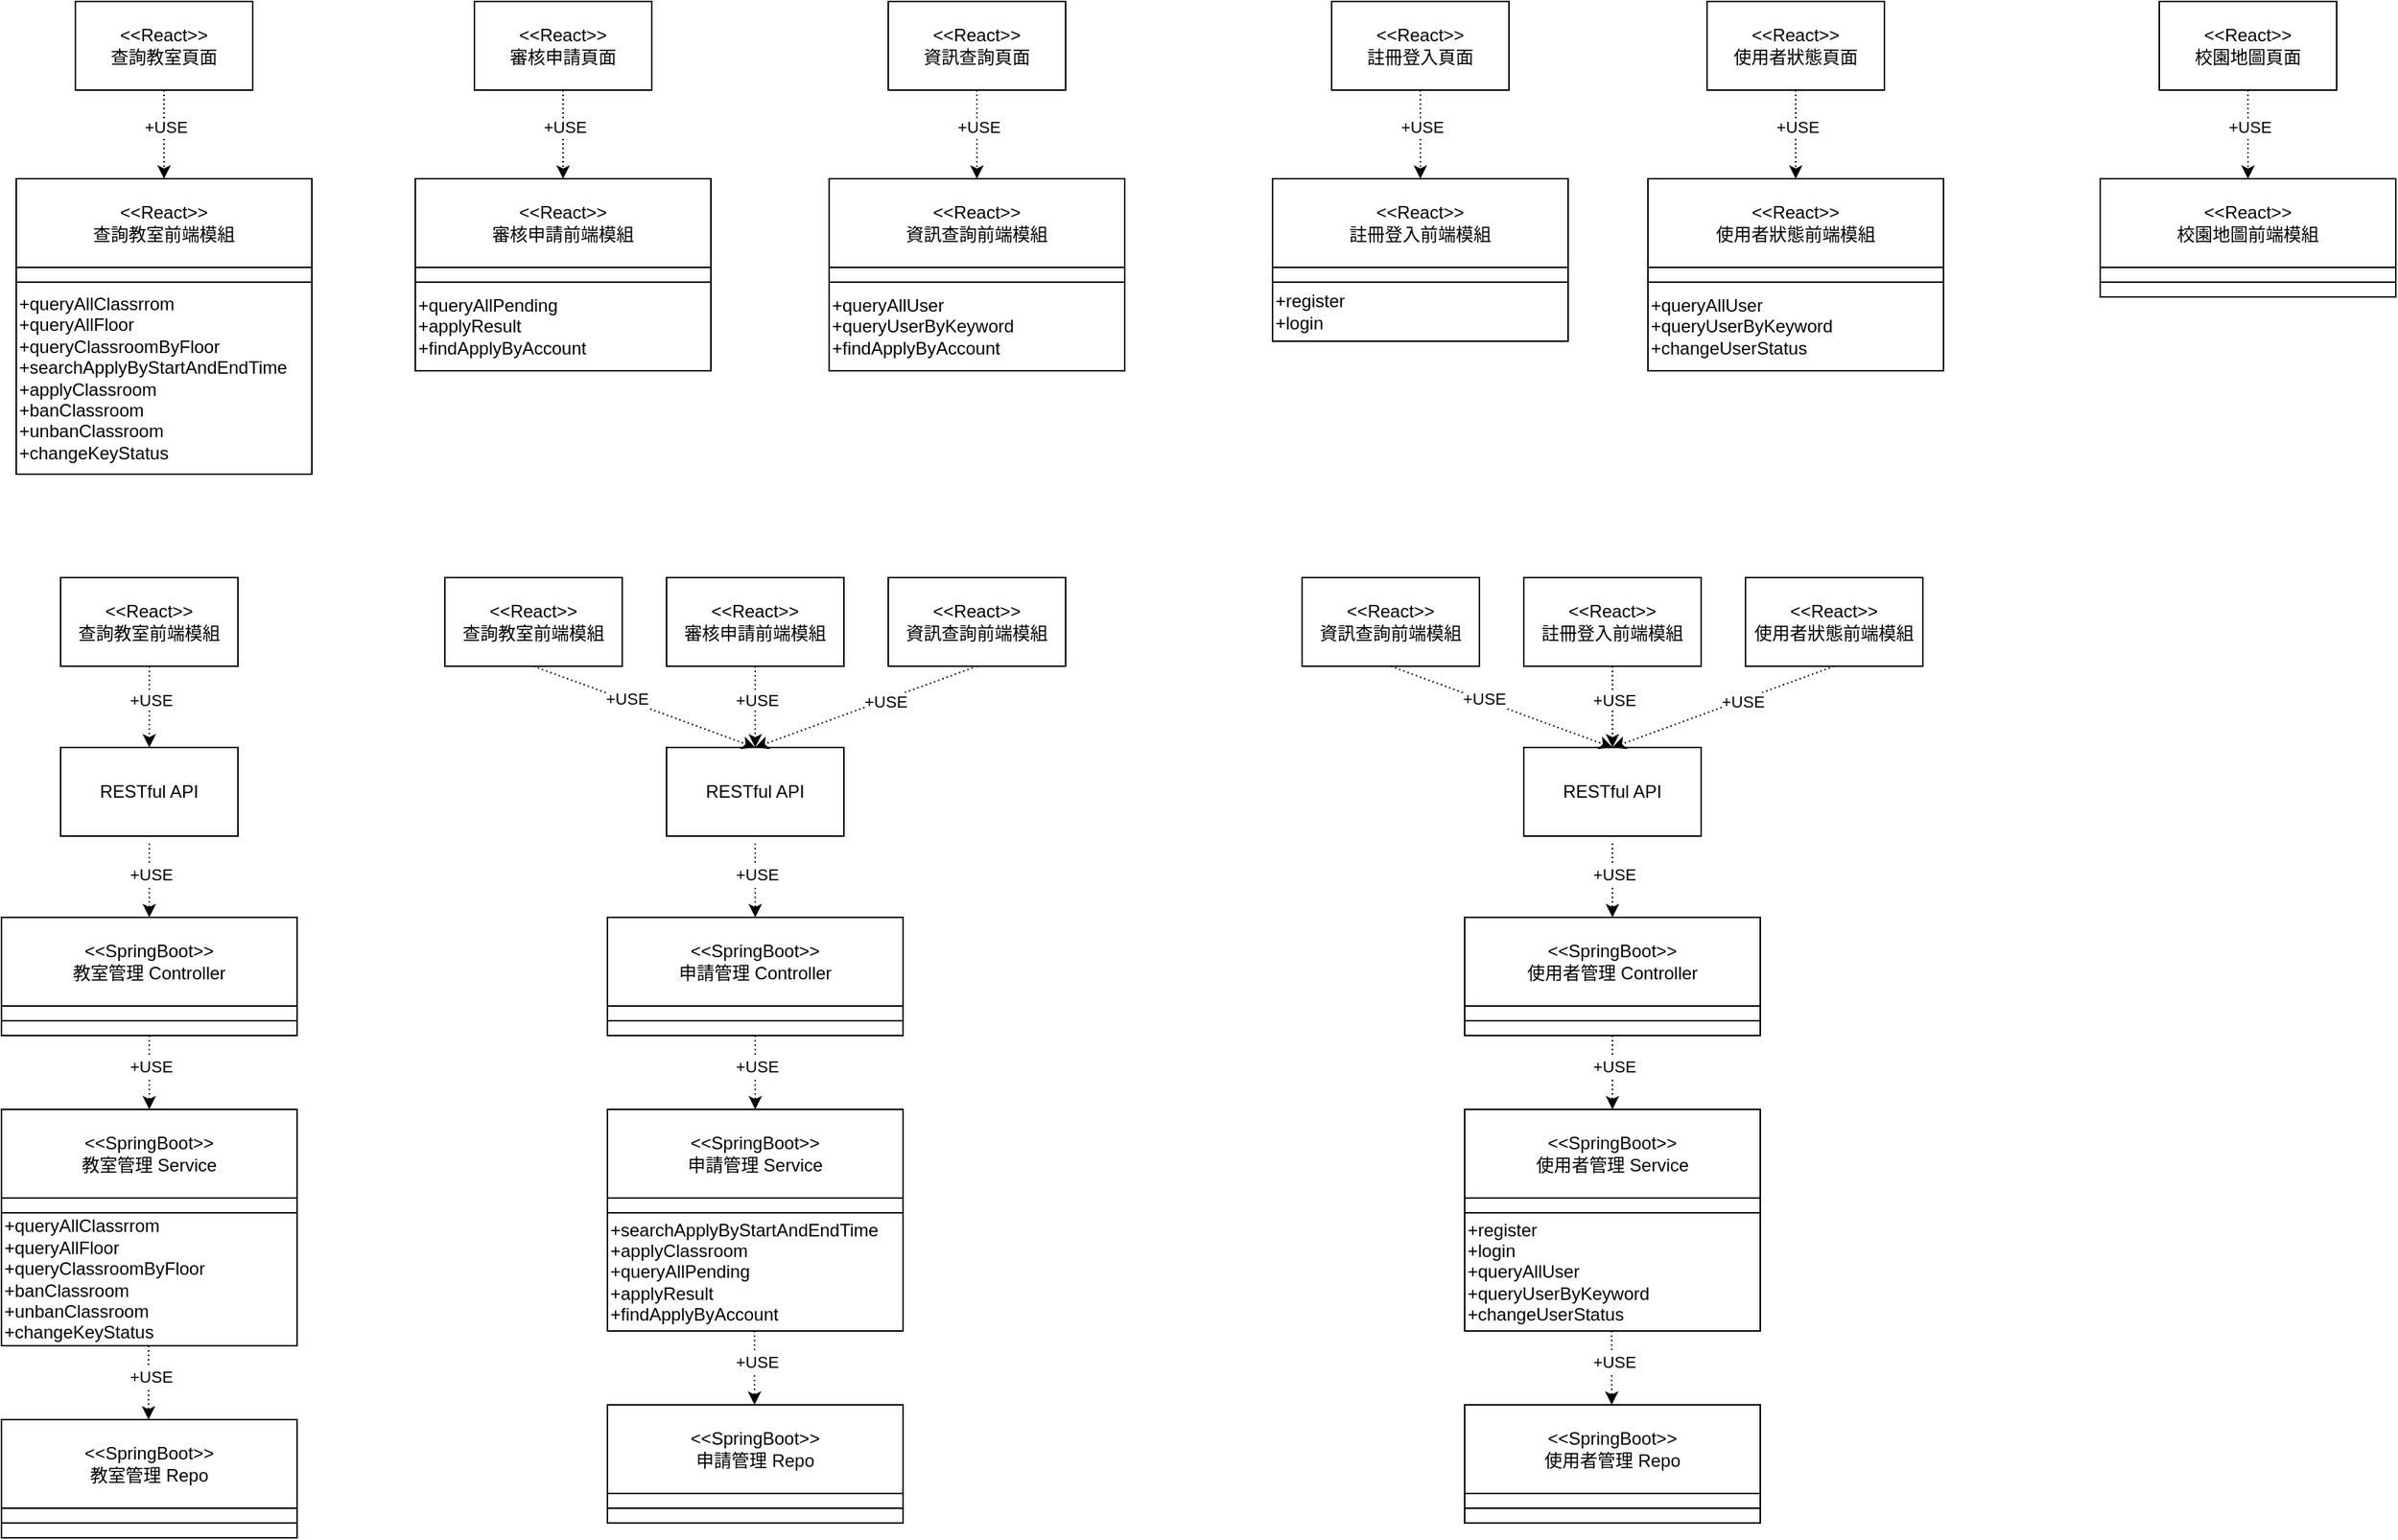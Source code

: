 <mxfile version="26.0.2">
  <diagram id="w4WQCMhnAgTO8voxo2fQ" name="第 1 页">
    <mxGraphModel dx="3125" dy="1305" grid="1" gridSize="10" guides="1" tooltips="1" connect="1" arrows="1" fold="1" page="1" pageScale="1" pageWidth="827" pageHeight="1169" math="0" shadow="0">
      <root>
        <mxCell id="0" />
        <mxCell id="1" parent="0" />
        <mxCell id="swbEtP87gtB_8E5ln_Ud-1" value="&amp;lt;&amp;lt;React&amp;gt;&amp;gt;&lt;div&gt;註冊登入頁面&lt;/div&gt;" style="rounded=0;whiteSpace=wrap;html=1;" vertex="1" parent="1">
          <mxGeometry x="200" y="80" width="120" height="60" as="geometry" />
        </mxCell>
        <mxCell id="swbEtP87gtB_8E5ln_Ud-2" value="&amp;lt;&amp;lt;React&amp;gt;&amp;gt;&lt;div&gt;註冊登入前端模組&lt;/div&gt;" style="rounded=0;whiteSpace=wrap;html=1;" vertex="1" parent="1">
          <mxGeometry x="160" y="200" width="200" height="60" as="geometry" />
        </mxCell>
        <mxCell id="swbEtP87gtB_8E5ln_Ud-3" value="" style="rounded=0;whiteSpace=wrap;html=1;" vertex="1" parent="1">
          <mxGeometry x="160" y="260" width="200" height="10" as="geometry" />
        </mxCell>
        <mxCell id="swbEtP87gtB_8E5ln_Ud-4" value="+register&lt;div&gt;+login&lt;/div&gt;" style="rounded=0;whiteSpace=wrap;html=1;align=left;" vertex="1" parent="1">
          <mxGeometry x="160" y="270" width="200" height="40" as="geometry" />
        </mxCell>
        <mxCell id="swbEtP87gtB_8E5ln_Ud-5" value="" style="endArrow=classic;html=1;rounded=0;entryX=0.5;entryY=0;entryDx=0;entryDy=0;exitX=0.5;exitY=1;exitDx=0;exitDy=0;dashed=1;dashPattern=1 2;" edge="1" parent="1" source="swbEtP87gtB_8E5ln_Ud-1" target="swbEtP87gtB_8E5ln_Ud-2">
          <mxGeometry width="50" height="50" relative="1" as="geometry">
            <mxPoint x="290" y="160" as="sourcePoint" />
            <mxPoint x="320" y="200" as="targetPoint" />
          </mxGeometry>
        </mxCell>
        <mxCell id="swbEtP87gtB_8E5ln_Ud-6" value="+USE" style="edgeLabel;html=1;align=center;verticalAlign=middle;resizable=0;points=[];" vertex="1" connectable="0" parent="swbEtP87gtB_8E5ln_Ud-5">
          <mxGeometry x="-0.164" y="1" relative="1" as="geometry">
            <mxPoint as="offset" />
          </mxGeometry>
        </mxCell>
        <mxCell id="swbEtP87gtB_8E5ln_Ud-7" value="&amp;lt;&amp;lt;React&amp;gt;&amp;gt;&lt;div&gt;使用者狀態頁面&lt;/div&gt;" style="rounded=0;whiteSpace=wrap;html=1;" vertex="1" parent="1">
          <mxGeometry x="454" y="80" width="120" height="60" as="geometry" />
        </mxCell>
        <mxCell id="swbEtP87gtB_8E5ln_Ud-8" value="&amp;lt;&amp;lt;React&amp;gt;&amp;gt;&lt;div&gt;使用者狀態前端模組&lt;/div&gt;" style="rounded=0;whiteSpace=wrap;html=1;" vertex="1" parent="1">
          <mxGeometry x="414" y="200" width="200" height="60" as="geometry" />
        </mxCell>
        <mxCell id="swbEtP87gtB_8E5ln_Ud-9" value="" style="rounded=0;whiteSpace=wrap;html=1;" vertex="1" parent="1">
          <mxGeometry x="414" y="260" width="200" height="10" as="geometry" />
        </mxCell>
        <mxCell id="swbEtP87gtB_8E5ln_Ud-10" value="+queryAllUser&lt;div&gt;+queryUserByKeyword&lt;/div&gt;&lt;div&gt;+changeUserStatus&lt;/div&gt;" style="rounded=0;whiteSpace=wrap;html=1;align=left;" vertex="1" parent="1">
          <mxGeometry x="414" y="270" width="200" height="60" as="geometry" />
        </mxCell>
        <mxCell id="swbEtP87gtB_8E5ln_Ud-11" value="" style="endArrow=classic;html=1;rounded=0;entryX=0.5;entryY=0;entryDx=0;entryDy=0;exitX=0.5;exitY=1;exitDx=0;exitDy=0;dashed=1;dashPattern=1 2;" edge="1" parent="1" source="swbEtP87gtB_8E5ln_Ud-7" target="swbEtP87gtB_8E5ln_Ud-8">
          <mxGeometry width="50" height="50" relative="1" as="geometry">
            <mxPoint x="544" y="160" as="sourcePoint" />
            <mxPoint x="574" y="200" as="targetPoint" />
          </mxGeometry>
        </mxCell>
        <mxCell id="swbEtP87gtB_8E5ln_Ud-12" value="+USE" style="edgeLabel;html=1;align=center;verticalAlign=middle;resizable=0;points=[];" vertex="1" connectable="0" parent="swbEtP87gtB_8E5ln_Ud-11">
          <mxGeometry x="-0.164" y="1" relative="1" as="geometry">
            <mxPoint as="offset" />
          </mxGeometry>
        </mxCell>
        <mxCell id="swbEtP87gtB_8E5ln_Ud-13" value="&amp;lt;&amp;lt;React&amp;gt;&amp;gt;&lt;div&gt;查詢教室頁面&lt;/div&gt;" style="rounded=0;whiteSpace=wrap;html=1;" vertex="1" parent="1">
          <mxGeometry x="-650" y="80" width="120" height="60" as="geometry" />
        </mxCell>
        <mxCell id="swbEtP87gtB_8E5ln_Ud-14" value="&amp;lt;&amp;lt;React&amp;gt;&amp;gt;&lt;div&gt;查詢教室&lt;span style=&quot;background-color: transparent; color: light-dark(rgb(0, 0, 0), rgb(255, 255, 255));&quot;&gt;前端模組&lt;/span&gt;&lt;/div&gt;" style="rounded=0;whiteSpace=wrap;html=1;" vertex="1" parent="1">
          <mxGeometry x="-690" y="200" width="200" height="60" as="geometry" />
        </mxCell>
        <mxCell id="swbEtP87gtB_8E5ln_Ud-15" value="" style="rounded=0;whiteSpace=wrap;html=1;" vertex="1" parent="1">
          <mxGeometry x="-690" y="260" width="200" height="10" as="geometry" />
        </mxCell>
        <mxCell id="swbEtP87gtB_8E5ln_Ud-16" value="+queryAllClassrrom&lt;div&gt;+queryAllFloor&lt;/div&gt;&lt;div&gt;+queryClassroomByFloor&lt;/div&gt;&lt;div&gt;+searchApplyByStartAndEndTime&lt;/div&gt;&lt;div&gt;+applyClassroom&lt;/div&gt;&lt;div&gt;+banClassroom&lt;/div&gt;&lt;div&gt;+unbanClassroom&lt;/div&gt;&lt;div&gt;+changeKeyStatus&lt;/div&gt;" style="rounded=0;whiteSpace=wrap;html=1;align=left;" vertex="1" parent="1">
          <mxGeometry x="-690" y="270" width="200" height="130" as="geometry" />
        </mxCell>
        <mxCell id="swbEtP87gtB_8E5ln_Ud-17" value="" style="endArrow=classic;html=1;rounded=0;entryX=0.5;entryY=0;entryDx=0;entryDy=0;exitX=0.5;exitY=1;exitDx=0;exitDy=0;dashed=1;dashPattern=1 2;" edge="1" parent="1" source="swbEtP87gtB_8E5ln_Ud-13" target="swbEtP87gtB_8E5ln_Ud-14">
          <mxGeometry width="50" height="50" relative="1" as="geometry">
            <mxPoint x="-560" y="160" as="sourcePoint" />
            <mxPoint x="-530" y="200" as="targetPoint" />
          </mxGeometry>
        </mxCell>
        <mxCell id="swbEtP87gtB_8E5ln_Ud-18" value="+USE" style="edgeLabel;html=1;align=center;verticalAlign=middle;resizable=0;points=[];" vertex="1" connectable="0" parent="swbEtP87gtB_8E5ln_Ud-17">
          <mxGeometry x="-0.164" y="1" relative="1" as="geometry">
            <mxPoint as="offset" />
          </mxGeometry>
        </mxCell>
        <mxCell id="swbEtP87gtB_8E5ln_Ud-19" value="&amp;lt;&amp;lt;React&amp;gt;&amp;gt;&lt;div&gt;審核申請頁面&lt;/div&gt;" style="rounded=0;whiteSpace=wrap;html=1;" vertex="1" parent="1">
          <mxGeometry x="-380" y="80" width="120" height="60" as="geometry" />
        </mxCell>
        <mxCell id="swbEtP87gtB_8E5ln_Ud-20" value="&amp;lt;&amp;lt;React&amp;gt;&amp;gt;&lt;div&gt;審核申請前端模組&lt;/div&gt;" style="rounded=0;whiteSpace=wrap;html=1;" vertex="1" parent="1">
          <mxGeometry x="-420" y="200" width="200" height="60" as="geometry" />
        </mxCell>
        <mxCell id="swbEtP87gtB_8E5ln_Ud-21" value="" style="rounded=0;whiteSpace=wrap;html=1;" vertex="1" parent="1">
          <mxGeometry x="-420" y="260" width="200" height="10" as="geometry" />
        </mxCell>
        <mxCell id="swbEtP87gtB_8E5ln_Ud-22" value="+queryAllPending&lt;div&gt;+applyResult&lt;/div&gt;&lt;div&gt;+findApplyByAccount&lt;/div&gt;" style="rounded=0;whiteSpace=wrap;html=1;align=left;" vertex="1" parent="1">
          <mxGeometry x="-420" y="270" width="200" height="60" as="geometry" />
        </mxCell>
        <mxCell id="swbEtP87gtB_8E5ln_Ud-23" value="" style="endArrow=classic;html=1;rounded=0;entryX=0.5;entryY=0;entryDx=0;entryDy=0;exitX=0.5;exitY=1;exitDx=0;exitDy=0;dashed=1;dashPattern=1 2;" edge="1" parent="1" source="swbEtP87gtB_8E5ln_Ud-19" target="swbEtP87gtB_8E5ln_Ud-20">
          <mxGeometry width="50" height="50" relative="1" as="geometry">
            <mxPoint x="-290" y="160" as="sourcePoint" />
            <mxPoint x="-260" y="200" as="targetPoint" />
          </mxGeometry>
        </mxCell>
        <mxCell id="swbEtP87gtB_8E5ln_Ud-24" value="+USE" style="edgeLabel;html=1;align=center;verticalAlign=middle;resizable=0;points=[];" vertex="1" connectable="0" parent="swbEtP87gtB_8E5ln_Ud-23">
          <mxGeometry x="-0.164" y="1" relative="1" as="geometry">
            <mxPoint as="offset" />
          </mxGeometry>
        </mxCell>
        <mxCell id="swbEtP87gtB_8E5ln_Ud-25" value="&amp;lt;&amp;lt;React&amp;gt;&amp;gt;&lt;div&gt;資訊查詢頁面&lt;/div&gt;" style="rounded=0;whiteSpace=wrap;html=1;" vertex="1" parent="1">
          <mxGeometry x="-100" y="80" width="120" height="60" as="geometry" />
        </mxCell>
        <mxCell id="swbEtP87gtB_8E5ln_Ud-26" value="&amp;lt;&amp;lt;React&amp;gt;&amp;gt;&lt;div&gt;資訊查詢前端模組&lt;/div&gt;" style="rounded=0;whiteSpace=wrap;html=1;" vertex="1" parent="1">
          <mxGeometry x="-140" y="200" width="200" height="60" as="geometry" />
        </mxCell>
        <mxCell id="swbEtP87gtB_8E5ln_Ud-27" value="" style="rounded=0;whiteSpace=wrap;html=1;" vertex="1" parent="1">
          <mxGeometry x="-140" y="260" width="200" height="10" as="geometry" />
        </mxCell>
        <mxCell id="swbEtP87gtB_8E5ln_Ud-28" value="+queryAllUser&lt;div&gt;+queryUserByKeyword&lt;br&gt;&lt;div&gt;+findApplyByAccount&lt;/div&gt;&lt;/div&gt;" style="rounded=0;whiteSpace=wrap;html=1;align=left;" vertex="1" parent="1">
          <mxGeometry x="-140" y="270" width="200" height="60" as="geometry" />
        </mxCell>
        <mxCell id="swbEtP87gtB_8E5ln_Ud-29" value="" style="endArrow=classic;html=1;rounded=0;entryX=0.5;entryY=0;entryDx=0;entryDy=0;exitX=0.5;exitY=1;exitDx=0;exitDy=0;dashed=1;dashPattern=1 2;" edge="1" parent="1" source="swbEtP87gtB_8E5ln_Ud-25" target="swbEtP87gtB_8E5ln_Ud-26">
          <mxGeometry width="50" height="50" relative="1" as="geometry">
            <mxPoint x="-10" y="160" as="sourcePoint" />
            <mxPoint x="20" y="200" as="targetPoint" />
          </mxGeometry>
        </mxCell>
        <mxCell id="swbEtP87gtB_8E5ln_Ud-30" value="+USE" style="edgeLabel;html=1;align=center;verticalAlign=middle;resizable=0;points=[];" vertex="1" connectable="0" parent="swbEtP87gtB_8E5ln_Ud-29">
          <mxGeometry x="-0.164" y="1" relative="1" as="geometry">
            <mxPoint as="offset" />
          </mxGeometry>
        </mxCell>
        <mxCell id="swbEtP87gtB_8E5ln_Ud-31" value="&amp;lt;&amp;lt;React&amp;gt;&amp;gt;&lt;div&gt;校園地圖頁面&lt;/div&gt;" style="rounded=0;whiteSpace=wrap;html=1;" vertex="1" parent="1">
          <mxGeometry x="760" y="80" width="120" height="60" as="geometry" />
        </mxCell>
        <mxCell id="swbEtP87gtB_8E5ln_Ud-32" value="&amp;lt;&amp;lt;React&amp;gt;&amp;gt;&lt;div&gt;校園地圖前端模組&lt;/div&gt;" style="rounded=0;whiteSpace=wrap;html=1;" vertex="1" parent="1">
          <mxGeometry x="720" y="200" width="200" height="60" as="geometry" />
        </mxCell>
        <mxCell id="swbEtP87gtB_8E5ln_Ud-33" value="" style="rounded=0;whiteSpace=wrap;html=1;" vertex="1" parent="1">
          <mxGeometry x="720" y="260" width="200" height="10" as="geometry" />
        </mxCell>
        <mxCell id="swbEtP87gtB_8E5ln_Ud-34" value="" style="rounded=0;whiteSpace=wrap;html=1;align=left;" vertex="1" parent="1">
          <mxGeometry x="720" y="270" width="200" height="10" as="geometry" />
        </mxCell>
        <mxCell id="swbEtP87gtB_8E5ln_Ud-35" value="" style="endArrow=classic;html=1;rounded=0;entryX=0.5;entryY=0;entryDx=0;entryDy=0;exitX=0.5;exitY=1;exitDx=0;exitDy=0;dashed=1;dashPattern=1 2;" edge="1" parent="1" source="swbEtP87gtB_8E5ln_Ud-31" target="swbEtP87gtB_8E5ln_Ud-32">
          <mxGeometry width="50" height="50" relative="1" as="geometry">
            <mxPoint x="850" y="160" as="sourcePoint" />
            <mxPoint x="880" y="200" as="targetPoint" />
          </mxGeometry>
        </mxCell>
        <mxCell id="swbEtP87gtB_8E5ln_Ud-36" value="+USE" style="edgeLabel;html=1;align=center;verticalAlign=middle;resizable=0;points=[];" vertex="1" connectable="0" parent="swbEtP87gtB_8E5ln_Ud-35">
          <mxGeometry x="-0.164" y="1" relative="1" as="geometry">
            <mxPoint as="offset" />
          </mxGeometry>
        </mxCell>
        <mxCell id="swbEtP87gtB_8E5ln_Ud-39" value="&amp;lt;&amp;lt;React&amp;gt;&amp;gt;&lt;div&gt;註冊登入前端模組&lt;/div&gt;" style="rounded=0;whiteSpace=wrap;html=1;" vertex="1" parent="1">
          <mxGeometry x="330" y="470" width="120" height="60" as="geometry" />
        </mxCell>
        <mxCell id="swbEtP87gtB_8E5ln_Ud-40" value="&amp;lt;&amp;lt;React&amp;gt;&amp;gt;&lt;div&gt;&lt;span style=&quot;background-color: transparent; color: light-dark(rgb(0, 0, 0), rgb(255, 255, 255));&quot;&gt;使用者狀態前端模組&lt;/span&gt;&lt;/div&gt;" style="rounded=0;whiteSpace=wrap;html=1;" vertex="1" parent="1">
          <mxGeometry x="480" y="470" width="120" height="60" as="geometry" />
        </mxCell>
        <mxCell id="swbEtP87gtB_8E5ln_Ud-41" value="RESTful API" style="rounded=0;whiteSpace=wrap;html=1;" vertex="1" parent="1">
          <mxGeometry x="330" y="585" width="120" height="60" as="geometry" />
        </mxCell>
        <mxCell id="swbEtP87gtB_8E5ln_Ud-43" value="" style="endArrow=classic;html=1;rounded=0;entryX=0.5;entryY=0;entryDx=0;entryDy=0;exitX=0.5;exitY=1;exitDx=0;exitDy=0;dashed=1;dashPattern=1 2;" edge="1" parent="1" source="swbEtP87gtB_8E5ln_Ud-39" target="swbEtP87gtB_8E5ln_Ud-41">
          <mxGeometry width="50" height="50" relative="1" as="geometry">
            <mxPoint x="380" y="430" as="sourcePoint" />
            <mxPoint x="380" y="490" as="targetPoint" />
          </mxGeometry>
        </mxCell>
        <mxCell id="swbEtP87gtB_8E5ln_Ud-44" value="+USE" style="edgeLabel;html=1;align=center;verticalAlign=middle;resizable=0;points=[];" vertex="1" connectable="0" parent="swbEtP87gtB_8E5ln_Ud-43">
          <mxGeometry x="-0.164" y="1" relative="1" as="geometry">
            <mxPoint as="offset" />
          </mxGeometry>
        </mxCell>
        <mxCell id="swbEtP87gtB_8E5ln_Ud-45" value="" style="endArrow=classic;html=1;rounded=0;entryX=0.5;entryY=0;entryDx=0;entryDy=0;exitX=0.5;exitY=1;exitDx=0;exitDy=0;dashed=1;dashPattern=1 2;" edge="1" parent="1" source="swbEtP87gtB_8E5ln_Ud-40" target="swbEtP87gtB_8E5ln_Ud-41">
          <mxGeometry width="50" height="50" relative="1" as="geometry">
            <mxPoint x="270" y="540" as="sourcePoint" />
            <mxPoint x="400" y="595" as="targetPoint" />
          </mxGeometry>
        </mxCell>
        <mxCell id="swbEtP87gtB_8E5ln_Ud-46" value="+USE" style="edgeLabel;html=1;align=center;verticalAlign=middle;resizable=0;points=[];" vertex="1" connectable="0" parent="swbEtP87gtB_8E5ln_Ud-45">
          <mxGeometry x="-0.164" y="1" relative="1" as="geometry">
            <mxPoint as="offset" />
          </mxGeometry>
        </mxCell>
        <mxCell id="swbEtP87gtB_8E5ln_Ud-47" value="&amp;lt;&amp;lt;SpringBoot&amp;gt;&amp;gt;&lt;div&gt;使用者管理 Controller&lt;/div&gt;" style="rounded=0;whiteSpace=wrap;html=1;" vertex="1" parent="1">
          <mxGeometry x="290" y="700" width="200" height="60" as="geometry" />
        </mxCell>
        <mxCell id="swbEtP87gtB_8E5ln_Ud-48" value="" style="rounded=0;whiteSpace=wrap;html=1;" vertex="1" parent="1">
          <mxGeometry x="290" y="760" width="200" height="10" as="geometry" />
        </mxCell>
        <mxCell id="swbEtP87gtB_8E5ln_Ud-49" value="" style="rounded=0;whiteSpace=wrap;html=1;align=left;" vertex="1" parent="1">
          <mxGeometry x="290" y="770" width="200" height="10" as="geometry" />
        </mxCell>
        <mxCell id="swbEtP87gtB_8E5ln_Ud-50" value="" style="endArrow=classic;html=1;rounded=0;entryX=0.5;entryY=0;entryDx=0;entryDy=0;dashed=1;dashPattern=1 2;" edge="1" parent="1" target="swbEtP87gtB_8E5ln_Ud-47">
          <mxGeometry width="50" height="50" relative="1" as="geometry">
            <mxPoint x="390" y="650" as="sourcePoint" />
            <mxPoint x="400" y="595" as="targetPoint" />
          </mxGeometry>
        </mxCell>
        <mxCell id="swbEtP87gtB_8E5ln_Ud-51" value="+USE" style="edgeLabel;html=1;align=center;verticalAlign=middle;resizable=0;points=[];" vertex="1" connectable="0" parent="swbEtP87gtB_8E5ln_Ud-50">
          <mxGeometry x="-0.164" y="1" relative="1" as="geometry">
            <mxPoint as="offset" />
          </mxGeometry>
        </mxCell>
        <mxCell id="swbEtP87gtB_8E5ln_Ud-52" value="&amp;lt;&amp;lt;SpringBoot&amp;gt;&amp;gt;&lt;div&gt;使用者管理 Service&lt;/div&gt;" style="rounded=0;whiteSpace=wrap;html=1;" vertex="1" parent="1">
          <mxGeometry x="290" y="830" width="200" height="60" as="geometry" />
        </mxCell>
        <mxCell id="swbEtP87gtB_8E5ln_Ud-53" value="" style="rounded=0;whiteSpace=wrap;html=1;" vertex="1" parent="1">
          <mxGeometry x="290" y="890" width="200" height="10" as="geometry" />
        </mxCell>
        <mxCell id="swbEtP87gtB_8E5ln_Ud-54" value="+register&lt;div&gt;+login&lt;/div&gt;&lt;div&gt;+queryAllUser&lt;/div&gt;&lt;div&gt;+queryUserByKeyword&lt;/div&gt;&lt;div&gt;+changeUserStatus&lt;/div&gt;" style="rounded=0;whiteSpace=wrap;html=1;align=left;" vertex="1" parent="1">
          <mxGeometry x="290" y="900" width="200" height="80" as="geometry" />
        </mxCell>
        <mxCell id="swbEtP87gtB_8E5ln_Ud-55" value="" style="endArrow=classic;html=1;rounded=0;entryX=0.5;entryY=0;entryDx=0;entryDy=0;dashed=1;dashPattern=1 2;exitX=0.5;exitY=1;exitDx=0;exitDy=0;" edge="1" parent="1" target="swbEtP87gtB_8E5ln_Ud-52" source="swbEtP87gtB_8E5ln_Ud-49">
          <mxGeometry width="50" height="50" relative="1" as="geometry">
            <mxPoint x="380" y="690" as="sourcePoint" />
            <mxPoint x="400" y="725" as="targetPoint" />
          </mxGeometry>
        </mxCell>
        <mxCell id="swbEtP87gtB_8E5ln_Ud-56" value="+USE" style="edgeLabel;html=1;align=center;verticalAlign=middle;resizable=0;points=[];" vertex="1" connectable="0" parent="swbEtP87gtB_8E5ln_Ud-55">
          <mxGeometry x="-0.164" y="1" relative="1" as="geometry">
            <mxPoint as="offset" />
          </mxGeometry>
        </mxCell>
        <mxCell id="swbEtP87gtB_8E5ln_Ud-57" value="&amp;lt;&amp;lt;React&amp;gt;&amp;gt;&lt;div&gt;&lt;span style=&quot;background-color: transparent; color: light-dark(rgb(0, 0, 0), rgb(255, 255, 255));&quot;&gt;資訊查詢&lt;/span&gt;&lt;span style=&quot;background-color: transparent; color: light-dark(rgb(0, 0, 0), rgb(255, 255, 255));&quot;&gt;前端模組&lt;/span&gt;&lt;/div&gt;" style="rounded=0;whiteSpace=wrap;html=1;" vertex="1" parent="1">
          <mxGeometry x="180" y="470" width="120" height="60" as="geometry" />
        </mxCell>
        <mxCell id="swbEtP87gtB_8E5ln_Ud-58" value="" style="endArrow=classic;html=1;rounded=0;entryX=0.5;entryY=0;entryDx=0;entryDy=0;exitX=0.5;exitY=1;exitDx=0;exitDy=0;dashed=1;dashPattern=1 2;" edge="1" parent="1" source="swbEtP87gtB_8E5ln_Ud-57" target="swbEtP87gtB_8E5ln_Ud-41">
          <mxGeometry width="50" height="50" relative="1" as="geometry">
            <mxPoint x="550" y="540" as="sourcePoint" />
            <mxPoint x="400" y="595" as="targetPoint" />
          </mxGeometry>
        </mxCell>
        <mxCell id="swbEtP87gtB_8E5ln_Ud-59" value="+USE" style="edgeLabel;html=1;align=center;verticalAlign=middle;resizable=0;points=[];" vertex="1" connectable="0" parent="swbEtP87gtB_8E5ln_Ud-58">
          <mxGeometry x="-0.164" y="1" relative="1" as="geometry">
            <mxPoint as="offset" />
          </mxGeometry>
        </mxCell>
        <mxCell id="swbEtP87gtB_8E5ln_Ud-62" value="RESTful API" style="rounded=0;whiteSpace=wrap;html=1;" vertex="1" parent="1">
          <mxGeometry x="-660" y="585" width="120" height="60" as="geometry" />
        </mxCell>
        <mxCell id="swbEtP87gtB_8E5ln_Ud-67" value="&amp;lt;&amp;lt;SpringBoot&amp;gt;&amp;gt;&lt;div&gt;教室管理 Controller&lt;/div&gt;" style="rounded=0;whiteSpace=wrap;html=1;" vertex="1" parent="1">
          <mxGeometry x="-700" y="700" width="200" height="60" as="geometry" />
        </mxCell>
        <mxCell id="swbEtP87gtB_8E5ln_Ud-68" value="" style="rounded=0;whiteSpace=wrap;html=1;" vertex="1" parent="1">
          <mxGeometry x="-700" y="760" width="200" height="10" as="geometry" />
        </mxCell>
        <mxCell id="swbEtP87gtB_8E5ln_Ud-69" value="" style="rounded=0;whiteSpace=wrap;html=1;align=left;" vertex="1" parent="1">
          <mxGeometry x="-700" y="770" width="200" height="10" as="geometry" />
        </mxCell>
        <mxCell id="swbEtP87gtB_8E5ln_Ud-70" value="" style="endArrow=classic;html=1;rounded=0;entryX=0.5;entryY=0;entryDx=0;entryDy=0;dashed=1;dashPattern=1 2;" edge="1" parent="1" target="swbEtP87gtB_8E5ln_Ud-67">
          <mxGeometry width="50" height="50" relative="1" as="geometry">
            <mxPoint x="-600" y="650" as="sourcePoint" />
            <mxPoint x="-590" y="595" as="targetPoint" />
          </mxGeometry>
        </mxCell>
        <mxCell id="swbEtP87gtB_8E5ln_Ud-71" value="+USE" style="edgeLabel;html=1;align=center;verticalAlign=middle;resizable=0;points=[];" vertex="1" connectable="0" parent="swbEtP87gtB_8E5ln_Ud-70">
          <mxGeometry x="-0.164" y="1" relative="1" as="geometry">
            <mxPoint as="offset" />
          </mxGeometry>
        </mxCell>
        <mxCell id="swbEtP87gtB_8E5ln_Ud-72" value="&amp;lt;&amp;lt;SpringBoot&amp;gt;&amp;gt;&lt;div&gt;教室管理 Service&lt;/div&gt;" style="rounded=0;whiteSpace=wrap;html=1;" vertex="1" parent="1">
          <mxGeometry x="-700" y="830" width="200" height="60" as="geometry" />
        </mxCell>
        <mxCell id="swbEtP87gtB_8E5ln_Ud-73" value="" style="rounded=0;whiteSpace=wrap;html=1;" vertex="1" parent="1">
          <mxGeometry x="-700" y="890" width="200" height="10" as="geometry" />
        </mxCell>
        <mxCell id="swbEtP87gtB_8E5ln_Ud-74" value="+queryAllClassrrom&lt;div&gt;+queryAllFloor&lt;/div&gt;&lt;div&gt;+queryClassroomByFloor&lt;/div&gt;&lt;div&gt;+banClassroom&lt;/div&gt;&lt;div&gt;+unbanClassroom&lt;/div&gt;&lt;div&gt;+changeKeyStatus&lt;/div&gt;" style="rounded=0;whiteSpace=wrap;html=1;align=left;" vertex="1" parent="1">
          <mxGeometry x="-700" y="900" width="200" height="90" as="geometry" />
        </mxCell>
        <mxCell id="swbEtP87gtB_8E5ln_Ud-75" value="" style="endArrow=classic;html=1;rounded=0;entryX=0.5;entryY=0;entryDx=0;entryDy=0;dashed=1;dashPattern=1 2;exitX=0.5;exitY=1;exitDx=0;exitDy=0;" edge="1" parent="1" source="swbEtP87gtB_8E5ln_Ud-69" target="swbEtP87gtB_8E5ln_Ud-72">
          <mxGeometry width="50" height="50" relative="1" as="geometry">
            <mxPoint x="-610" y="690" as="sourcePoint" />
            <mxPoint x="-590" y="725" as="targetPoint" />
          </mxGeometry>
        </mxCell>
        <mxCell id="swbEtP87gtB_8E5ln_Ud-76" value="+USE" style="edgeLabel;html=1;align=center;verticalAlign=middle;resizable=0;points=[];" vertex="1" connectable="0" parent="swbEtP87gtB_8E5ln_Ud-75">
          <mxGeometry x="-0.164" y="1" relative="1" as="geometry">
            <mxPoint as="offset" />
          </mxGeometry>
        </mxCell>
        <mxCell id="swbEtP87gtB_8E5ln_Ud-77" value="&amp;lt;&amp;lt;React&amp;gt;&amp;gt;&lt;div&gt;&lt;span style=&quot;background-color: transparent; color: light-dark(rgb(0, 0, 0), rgb(255, 255, 255));&quot;&gt;查詢教室前端模組&lt;/span&gt;&lt;/div&gt;" style="rounded=0;whiteSpace=wrap;html=1;" vertex="1" parent="1">
          <mxGeometry x="-660" y="470" width="120" height="60" as="geometry" />
        </mxCell>
        <mxCell id="swbEtP87gtB_8E5ln_Ud-78" value="" style="endArrow=classic;html=1;rounded=0;entryX=0.5;entryY=0;entryDx=0;entryDy=0;exitX=0.5;exitY=1;exitDx=0;exitDy=0;dashed=1;dashPattern=1 2;" edge="1" parent="1" source="swbEtP87gtB_8E5ln_Ud-77" target="swbEtP87gtB_8E5ln_Ud-62">
          <mxGeometry width="50" height="50" relative="1" as="geometry">
            <mxPoint x="-440" y="540" as="sourcePoint" />
            <mxPoint x="-590" y="595" as="targetPoint" />
          </mxGeometry>
        </mxCell>
        <mxCell id="swbEtP87gtB_8E5ln_Ud-79" value="+USE" style="edgeLabel;html=1;align=center;verticalAlign=middle;resizable=0;points=[];" vertex="1" connectable="0" parent="swbEtP87gtB_8E5ln_Ud-78">
          <mxGeometry x="-0.164" y="1" relative="1" as="geometry">
            <mxPoint as="offset" />
          </mxGeometry>
        </mxCell>
        <mxCell id="swbEtP87gtB_8E5ln_Ud-80" value="&amp;lt;&amp;lt;SpringBoot&amp;gt;&amp;gt;&lt;div&gt;使用者管理 Repo&lt;/div&gt;" style="rounded=0;whiteSpace=wrap;html=1;" vertex="1" parent="1">
          <mxGeometry x="290" y="1030" width="200" height="60" as="geometry" />
        </mxCell>
        <mxCell id="swbEtP87gtB_8E5ln_Ud-81" value="" style="rounded=0;whiteSpace=wrap;html=1;" vertex="1" parent="1">
          <mxGeometry x="290" y="1090" width="200" height="10" as="geometry" />
        </mxCell>
        <mxCell id="swbEtP87gtB_8E5ln_Ud-82" value="" style="rounded=0;whiteSpace=wrap;html=1;align=left;" vertex="1" parent="1">
          <mxGeometry x="290" y="1100" width="200" height="10" as="geometry" />
        </mxCell>
        <mxCell id="swbEtP87gtB_8E5ln_Ud-84" value="" style="endArrow=classic;html=1;rounded=0;entryX=0.5;entryY=0;entryDx=0;entryDy=0;dashed=1;dashPattern=1 2;exitX=0.5;exitY=1;exitDx=0;exitDy=0;" edge="1" parent="1">
          <mxGeometry width="50" height="50" relative="1" as="geometry">
            <mxPoint x="389.5" y="980" as="sourcePoint" />
            <mxPoint x="389.5" y="1030" as="targetPoint" />
          </mxGeometry>
        </mxCell>
        <mxCell id="swbEtP87gtB_8E5ln_Ud-85" value="+USE" style="edgeLabel;html=1;align=center;verticalAlign=middle;resizable=0;points=[];" vertex="1" connectable="0" parent="swbEtP87gtB_8E5ln_Ud-84">
          <mxGeometry x="-0.164" y="1" relative="1" as="geometry">
            <mxPoint as="offset" />
          </mxGeometry>
        </mxCell>
        <mxCell id="swbEtP87gtB_8E5ln_Ud-86" value="&amp;lt;&amp;lt;SpringBoot&amp;gt;&amp;gt;&lt;div&gt;教室管理 Repo&lt;/div&gt;" style="rounded=0;whiteSpace=wrap;html=1;" vertex="1" parent="1">
          <mxGeometry x="-700" y="1040" width="200" height="60" as="geometry" />
        </mxCell>
        <mxCell id="swbEtP87gtB_8E5ln_Ud-87" value="" style="rounded=0;whiteSpace=wrap;html=1;" vertex="1" parent="1">
          <mxGeometry x="-700" y="1100" width="200" height="10" as="geometry" />
        </mxCell>
        <mxCell id="swbEtP87gtB_8E5ln_Ud-88" value="" style="rounded=0;whiteSpace=wrap;html=1;align=left;" vertex="1" parent="1">
          <mxGeometry x="-700" y="1110" width="200" height="10" as="geometry" />
        </mxCell>
        <mxCell id="swbEtP87gtB_8E5ln_Ud-90" value="" style="endArrow=classic;html=1;rounded=0;entryX=0.5;entryY=0;entryDx=0;entryDy=0;dashed=1;dashPattern=1 2;exitX=0.5;exitY=1;exitDx=0;exitDy=0;" edge="1" parent="1">
          <mxGeometry width="50" height="50" relative="1" as="geometry">
            <mxPoint x="-600.5" y="990" as="sourcePoint" />
            <mxPoint x="-600.5" y="1040" as="targetPoint" />
          </mxGeometry>
        </mxCell>
        <mxCell id="swbEtP87gtB_8E5ln_Ud-91" value="+USE" style="edgeLabel;html=1;align=center;verticalAlign=middle;resizable=0;points=[];" vertex="1" connectable="0" parent="swbEtP87gtB_8E5ln_Ud-90">
          <mxGeometry x="-0.164" y="1" relative="1" as="geometry">
            <mxPoint as="offset" />
          </mxGeometry>
        </mxCell>
        <mxCell id="swbEtP87gtB_8E5ln_Ud-92" value="&amp;lt;&amp;lt;React&amp;gt;&amp;gt;&lt;div&gt;審核申請前端模組&lt;/div&gt;" style="rounded=0;whiteSpace=wrap;html=1;" vertex="1" parent="1">
          <mxGeometry x="-250" y="470" width="120" height="60" as="geometry" />
        </mxCell>
        <mxCell id="swbEtP87gtB_8E5ln_Ud-93" value="&amp;lt;&amp;lt;React&amp;gt;&amp;gt;&lt;div&gt;&lt;span style=&quot;background-color: transparent; color: light-dark(rgb(0, 0, 0), rgb(255, 255, 255));&quot;&gt;資訊查詢前端模組&lt;/span&gt;&lt;/div&gt;" style="rounded=0;whiteSpace=wrap;html=1;" vertex="1" parent="1">
          <mxGeometry x="-100" y="470" width="120" height="60" as="geometry" />
        </mxCell>
        <mxCell id="swbEtP87gtB_8E5ln_Ud-94" value="RESTful API" style="rounded=0;whiteSpace=wrap;html=1;" vertex="1" parent="1">
          <mxGeometry x="-250" y="585" width="120" height="60" as="geometry" />
        </mxCell>
        <mxCell id="swbEtP87gtB_8E5ln_Ud-95" value="" style="endArrow=classic;html=1;rounded=0;entryX=0.5;entryY=0;entryDx=0;entryDy=0;exitX=0.5;exitY=1;exitDx=0;exitDy=0;dashed=1;dashPattern=1 2;" edge="1" parent="1" source="swbEtP87gtB_8E5ln_Ud-92" target="swbEtP87gtB_8E5ln_Ud-94">
          <mxGeometry width="50" height="50" relative="1" as="geometry">
            <mxPoint x="-200" y="430" as="sourcePoint" />
            <mxPoint x="-200" y="490" as="targetPoint" />
          </mxGeometry>
        </mxCell>
        <mxCell id="swbEtP87gtB_8E5ln_Ud-96" value="+USE" style="edgeLabel;html=1;align=center;verticalAlign=middle;resizable=0;points=[];" vertex="1" connectable="0" parent="swbEtP87gtB_8E5ln_Ud-95">
          <mxGeometry x="-0.164" y="1" relative="1" as="geometry">
            <mxPoint as="offset" />
          </mxGeometry>
        </mxCell>
        <mxCell id="swbEtP87gtB_8E5ln_Ud-97" value="" style="endArrow=classic;html=1;rounded=0;entryX=0.5;entryY=0;entryDx=0;entryDy=0;exitX=0.5;exitY=1;exitDx=0;exitDy=0;dashed=1;dashPattern=1 2;" edge="1" parent="1" source="swbEtP87gtB_8E5ln_Ud-93" target="swbEtP87gtB_8E5ln_Ud-94">
          <mxGeometry width="50" height="50" relative="1" as="geometry">
            <mxPoint x="-310" y="540" as="sourcePoint" />
            <mxPoint x="-180" y="595" as="targetPoint" />
          </mxGeometry>
        </mxCell>
        <mxCell id="swbEtP87gtB_8E5ln_Ud-98" value="+USE" style="edgeLabel;html=1;align=center;verticalAlign=middle;resizable=0;points=[];" vertex="1" connectable="0" parent="swbEtP87gtB_8E5ln_Ud-97">
          <mxGeometry x="-0.164" y="1" relative="1" as="geometry">
            <mxPoint as="offset" />
          </mxGeometry>
        </mxCell>
        <mxCell id="swbEtP87gtB_8E5ln_Ud-99" value="&amp;lt;&amp;lt;SpringBoot&amp;gt;&amp;gt;&lt;div&gt;申請管理 Controller&lt;/div&gt;" style="rounded=0;whiteSpace=wrap;html=1;" vertex="1" parent="1">
          <mxGeometry x="-290" y="700" width="200" height="60" as="geometry" />
        </mxCell>
        <mxCell id="swbEtP87gtB_8E5ln_Ud-100" value="" style="rounded=0;whiteSpace=wrap;html=1;" vertex="1" parent="1">
          <mxGeometry x="-290" y="760" width="200" height="10" as="geometry" />
        </mxCell>
        <mxCell id="swbEtP87gtB_8E5ln_Ud-101" value="" style="rounded=0;whiteSpace=wrap;html=1;align=left;" vertex="1" parent="1">
          <mxGeometry x="-290" y="770" width="200" height="10" as="geometry" />
        </mxCell>
        <mxCell id="swbEtP87gtB_8E5ln_Ud-102" value="" style="endArrow=classic;html=1;rounded=0;entryX=0.5;entryY=0;entryDx=0;entryDy=0;dashed=1;dashPattern=1 2;" edge="1" parent="1" target="swbEtP87gtB_8E5ln_Ud-99">
          <mxGeometry width="50" height="50" relative="1" as="geometry">
            <mxPoint x="-190" y="650" as="sourcePoint" />
            <mxPoint x="-180" y="595" as="targetPoint" />
          </mxGeometry>
        </mxCell>
        <mxCell id="swbEtP87gtB_8E5ln_Ud-103" value="+USE" style="edgeLabel;html=1;align=center;verticalAlign=middle;resizable=0;points=[];" vertex="1" connectable="0" parent="swbEtP87gtB_8E5ln_Ud-102">
          <mxGeometry x="-0.164" y="1" relative="1" as="geometry">
            <mxPoint as="offset" />
          </mxGeometry>
        </mxCell>
        <mxCell id="swbEtP87gtB_8E5ln_Ud-104" value="&amp;lt;&amp;lt;SpringBoot&amp;gt;&amp;gt;&lt;div&gt;申請管理 Service&lt;/div&gt;" style="rounded=0;whiteSpace=wrap;html=1;" vertex="1" parent="1">
          <mxGeometry x="-290" y="830" width="200" height="60" as="geometry" />
        </mxCell>
        <mxCell id="swbEtP87gtB_8E5ln_Ud-105" value="" style="rounded=0;whiteSpace=wrap;html=1;" vertex="1" parent="1">
          <mxGeometry x="-290" y="890" width="200" height="10" as="geometry" />
        </mxCell>
        <mxCell id="swbEtP87gtB_8E5ln_Ud-106" value="&lt;div&gt;+searchApplyByStartAndEndTime&lt;/div&gt;&lt;div&gt;+applyClassroom&lt;/div&gt;&lt;div&gt;+queryAllPending&lt;div&gt;+applyResult&lt;/div&gt;&lt;div&gt;+findApplyByAccount&lt;/div&gt;&lt;/div&gt;" style="rounded=0;whiteSpace=wrap;html=1;align=left;" vertex="1" parent="1">
          <mxGeometry x="-290" y="900" width="200" height="80" as="geometry" />
        </mxCell>
        <mxCell id="swbEtP87gtB_8E5ln_Ud-107" value="" style="endArrow=classic;html=1;rounded=0;entryX=0.5;entryY=0;entryDx=0;entryDy=0;dashed=1;dashPattern=1 2;exitX=0.5;exitY=1;exitDx=0;exitDy=0;" edge="1" parent="1" source="swbEtP87gtB_8E5ln_Ud-101" target="swbEtP87gtB_8E5ln_Ud-104">
          <mxGeometry width="50" height="50" relative="1" as="geometry">
            <mxPoint x="-200" y="690" as="sourcePoint" />
            <mxPoint x="-180" y="725" as="targetPoint" />
          </mxGeometry>
        </mxCell>
        <mxCell id="swbEtP87gtB_8E5ln_Ud-108" value="+USE" style="edgeLabel;html=1;align=center;verticalAlign=middle;resizable=0;points=[];" vertex="1" connectable="0" parent="swbEtP87gtB_8E5ln_Ud-107">
          <mxGeometry x="-0.164" y="1" relative="1" as="geometry">
            <mxPoint as="offset" />
          </mxGeometry>
        </mxCell>
        <mxCell id="swbEtP87gtB_8E5ln_Ud-109" value="&amp;lt;&amp;lt;React&amp;gt;&amp;gt;&lt;div&gt;&lt;span style=&quot;background-color: transparent; color: light-dark(rgb(0, 0, 0), rgb(255, 255, 255));&quot;&gt;查詢教室前端模組&lt;/span&gt;&lt;/div&gt;" style="rounded=0;whiteSpace=wrap;html=1;" vertex="1" parent="1">
          <mxGeometry x="-400" y="470" width="120" height="60" as="geometry" />
        </mxCell>
        <mxCell id="swbEtP87gtB_8E5ln_Ud-110" value="" style="endArrow=classic;html=1;rounded=0;entryX=0.5;entryY=0;entryDx=0;entryDy=0;exitX=0.5;exitY=1;exitDx=0;exitDy=0;dashed=1;dashPattern=1 2;" edge="1" parent="1" source="swbEtP87gtB_8E5ln_Ud-109" target="swbEtP87gtB_8E5ln_Ud-94">
          <mxGeometry width="50" height="50" relative="1" as="geometry">
            <mxPoint x="-30" y="540" as="sourcePoint" />
            <mxPoint x="-180" y="595" as="targetPoint" />
          </mxGeometry>
        </mxCell>
        <mxCell id="swbEtP87gtB_8E5ln_Ud-111" value="+USE" style="edgeLabel;html=1;align=center;verticalAlign=middle;resizable=0;points=[];" vertex="1" connectable="0" parent="swbEtP87gtB_8E5ln_Ud-110">
          <mxGeometry x="-0.164" y="1" relative="1" as="geometry">
            <mxPoint as="offset" />
          </mxGeometry>
        </mxCell>
        <mxCell id="swbEtP87gtB_8E5ln_Ud-112" value="&amp;lt;&amp;lt;SpringBoot&amp;gt;&amp;gt;&lt;div&gt;申請管理 Repo&lt;/div&gt;" style="rounded=0;whiteSpace=wrap;html=1;" vertex="1" parent="1">
          <mxGeometry x="-290" y="1030" width="200" height="60" as="geometry" />
        </mxCell>
        <mxCell id="swbEtP87gtB_8E5ln_Ud-113" value="" style="rounded=0;whiteSpace=wrap;html=1;" vertex="1" parent="1">
          <mxGeometry x="-290" y="1090" width="200" height="10" as="geometry" />
        </mxCell>
        <mxCell id="swbEtP87gtB_8E5ln_Ud-114" value="" style="rounded=0;whiteSpace=wrap;html=1;align=left;" vertex="1" parent="1">
          <mxGeometry x="-290" y="1100" width="200" height="10" as="geometry" />
        </mxCell>
        <mxCell id="swbEtP87gtB_8E5ln_Ud-115" value="" style="endArrow=classic;html=1;rounded=0;entryX=0.5;entryY=0;entryDx=0;entryDy=0;dashed=1;dashPattern=1 2;exitX=0.5;exitY=1;exitDx=0;exitDy=0;" edge="1" parent="1">
          <mxGeometry width="50" height="50" relative="1" as="geometry">
            <mxPoint x="-190.5" y="980" as="sourcePoint" />
            <mxPoint x="-190.5" y="1030" as="targetPoint" />
          </mxGeometry>
        </mxCell>
        <mxCell id="swbEtP87gtB_8E5ln_Ud-116" value="+USE" style="edgeLabel;html=1;align=center;verticalAlign=middle;resizable=0;points=[];" vertex="1" connectable="0" parent="swbEtP87gtB_8E5ln_Ud-115">
          <mxGeometry x="-0.164" y="1" relative="1" as="geometry">
            <mxPoint as="offset" />
          </mxGeometry>
        </mxCell>
      </root>
    </mxGraphModel>
  </diagram>
</mxfile>
